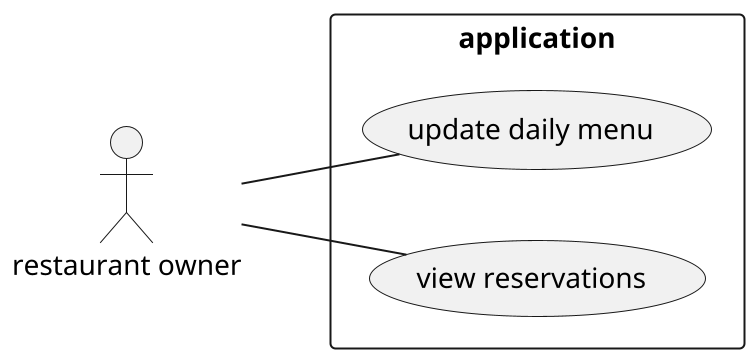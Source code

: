 @startuml deliverymanaccess
scale 2
left to right direction
skinparam packageStyle rect

actor "restaurant owner"

rectangle "application" {
    (restaurant owner) -- (update daily menu)
    (restaurant owner) -- (view reservations)
}

@enduml